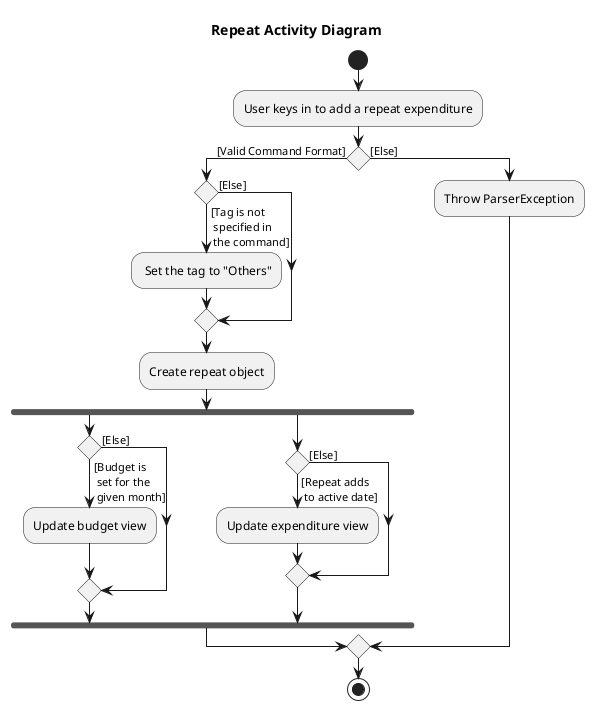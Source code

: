 @startuml
title Repeat Activity Diagram
start
:User keys in to add a repeat expenditure;
if () then ([Valid Command Format])
    if () then ([Tag is not\n specified in\n the command]\n)
        : Set the tag to "Others";
    else ([Else])
    endif
    :Create repeat object;
        fork
        if () then ([Budget is\n set for the\n given month]\n)
            :Update budget view;
        else ([Else])
        endif
        fork again
        if () then ([Repeat adds\n to active date])
            :Update expenditure view;
        else ([Else])
        endif
        end fork
else ([Else])
    :Throw ParserException;
endif
stop
@enduml
